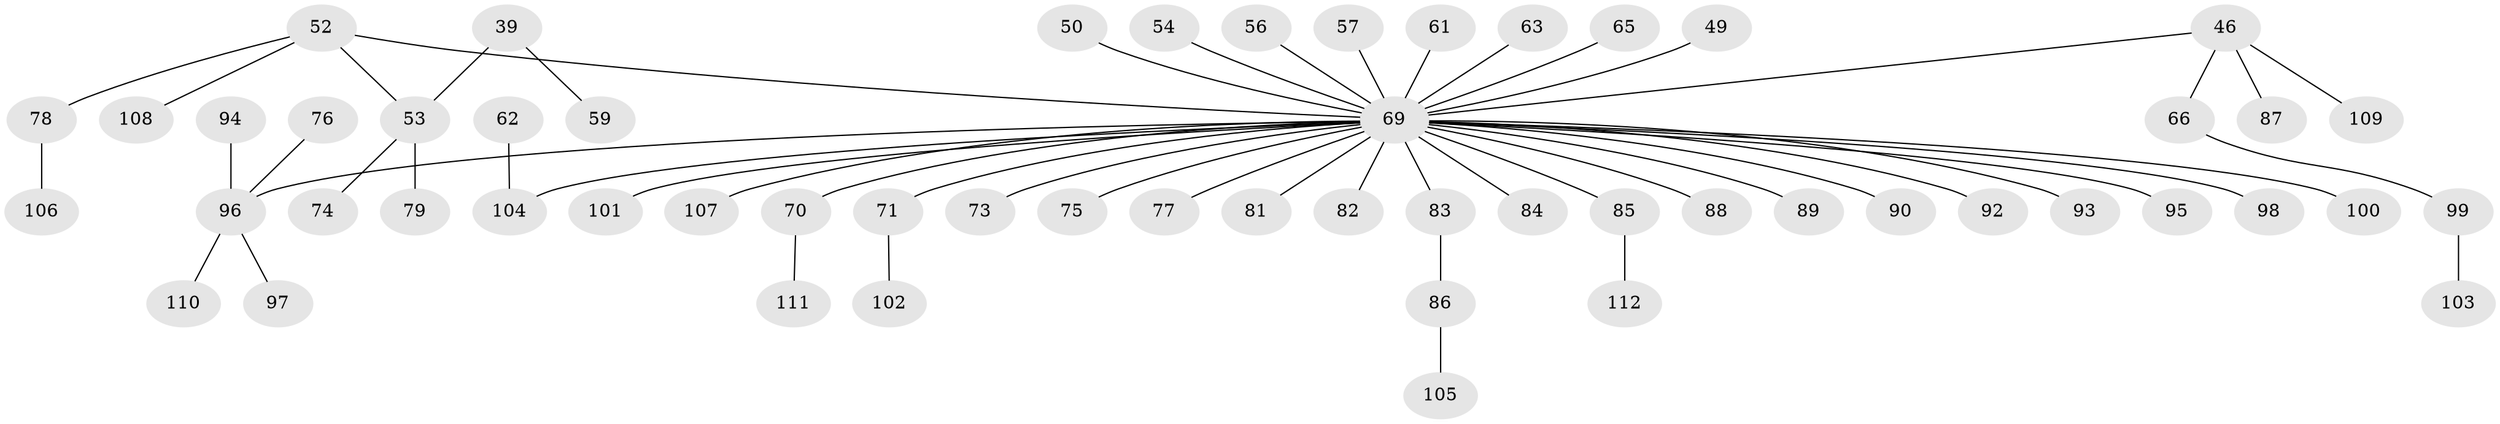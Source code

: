 // original degree distribution, {3: 0.09821428571428571, 9: 0.008928571428571428, 4: 0.07142857142857142, 2: 0.3125, 5: 0.03571428571428571, 1: 0.4642857142857143, 6: 0.008928571428571428}
// Generated by graph-tools (version 1.1) at 2025/52/03/09/25 04:52:31]
// undirected, 56 vertices, 55 edges
graph export_dot {
graph [start="1"]
  node [color=gray90,style=filled];
  39;
  46;
  49;
  50;
  52 [super="+27+13+23"];
  53 [super="+30"];
  54;
  56;
  57;
  59;
  61;
  62;
  63;
  65;
  66;
  69 [super="+68+42"];
  70;
  71;
  73;
  74;
  75;
  76;
  77;
  78;
  79;
  81;
  82;
  83;
  84;
  85;
  86;
  87;
  88;
  89;
  90;
  92;
  93;
  94;
  95;
  96 [super="+72+80+91"];
  97;
  98;
  99;
  100;
  101;
  102;
  103;
  104 [super="+51"];
  105;
  106;
  107;
  108;
  109;
  110;
  111;
  112;
  39 -- 59;
  39 -- 53;
  46 -- 66;
  46 -- 87;
  46 -- 109;
  46 -- 69;
  49 -- 69;
  50 -- 69;
  52 -- 78;
  52 -- 108;
  52 -- 53;
  52 -- 69;
  53 -- 74;
  53 -- 79;
  54 -- 69;
  56 -- 69;
  57 -- 69;
  61 -- 69;
  62 -- 104;
  63 -- 69;
  65 -- 69;
  66 -- 99;
  69 -- 85;
  69 -- 92;
  69 -- 100;
  69 -- 70;
  69 -- 71;
  69 -- 73;
  69 -- 75;
  69 -- 77;
  69 -- 81;
  69 -- 82;
  69 -- 83;
  69 -- 84;
  69 -- 88;
  69 -- 89;
  69 -- 90;
  69 -- 93;
  69 -- 95;
  69 -- 98;
  69 -- 101;
  69 -- 104;
  69 -- 107;
  69 -- 96;
  70 -- 111;
  71 -- 102;
  76 -- 96;
  78 -- 106;
  83 -- 86;
  85 -- 112;
  86 -- 105;
  94 -- 96;
  96 -- 97;
  96 -- 110;
  99 -- 103;
}
